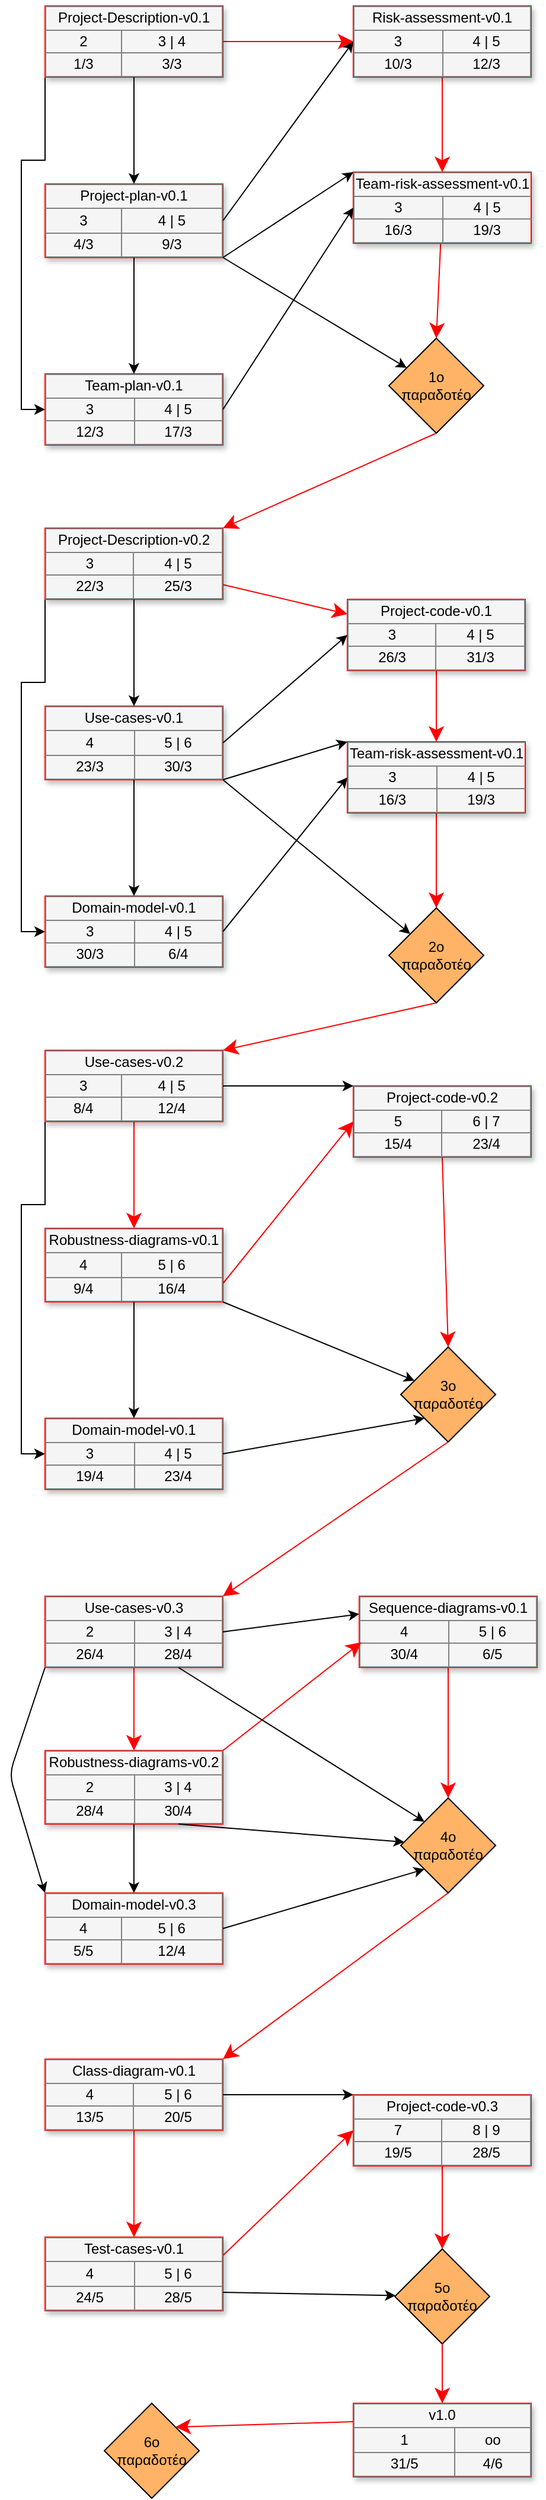 <mxfile version="14.4.9" type="device"><diagram name="Page-1" id="9c096ad6-e400-ecc8-3e38-643d2caac077"><mxGraphModel dx="737" dy="787" grid="1" gridSize="10" guides="1" tooltips="1" connect="1" arrows="1" fold="1" page="1" pageScale="1.5" pageWidth="1169" pageHeight="826" background="#ffffff" math="0" shadow="0"><root><mxCell id="0" style=";html=1;"/><mxCell id="1" style=";html=1;" parent="0"/><mxCell id="3cfceab9cabfe5b9-22" style="edgeStyle=none;curved=1;html=1;startSize=10;endArrow=classic;endFill=1;endSize=10;strokeColor=#FF0000;strokeWidth=1;fontSize=12;" parent="1" source="30e23a8a0b95c500-1" target="3cfceab9cabfe5b9-9" edge="1"><mxGeometry relative="1" as="geometry"/></mxCell><mxCell id="mbwR2tpoWyiooYCaMWvk-12" style="edgeStyle=orthogonalEdgeStyle;rounded=0;orthogonalLoop=1;jettySize=auto;html=1;exitX=0;exitY=1;exitDx=0;exitDy=0;entryX=0;entryY=0.5;entryDx=0;entryDy=0;" edge="1" parent="1" source="30e23a8a0b95c500-1" target="3cfceab9cabfe5b9-13"><mxGeometry relative="1" as="geometry"><Array as="points"><mxPoint x="300" y="290"/><mxPoint x="280" y="290"/><mxPoint x="280" y="500"/></Array></mxGeometry></mxCell><mxCell id="30e23a8a0b95c500-1" value="&lt;table border=&quot;1&quot; width=&quot;100%&quot; style=&quot;width: 100% ; height: 100% ; border-collapse: collapse&quot;&gt;&lt;tbody&gt;&lt;tr&gt;&lt;td colspan=&quot;2&quot; align=&quot;center&quot;&gt;Project-Description-v0.1&lt;/td&gt;&lt;/tr&gt;&lt;tr&gt;&lt;td align=&quot;center&quot;&gt;&lt;font style=&quot;font-size: 12px&quot;&gt;2&lt;/font&gt;&lt;/td&gt;&lt;td align=&quot;center&quot;&gt;&lt;font style=&quot;font-size: 12px&quot;&gt;3 | 4&lt;/font&gt;&lt;/td&gt;&lt;/tr&gt;&lt;tr&gt;&lt;td align=&quot;center&quot;&gt;&lt;font style=&quot;font-size: 12px&quot;&gt;1/3&lt;/font&gt;&lt;/td&gt;&lt;td align=&quot;center&quot;&gt;&lt;font style=&quot;font-size: 12px&quot;&gt;3/3&lt;/font&gt;&lt;/td&gt;&lt;/tr&gt;&lt;/tbody&gt;&lt;/table&gt;" style="text;html=1;strokeColor=#FF0000;fillColor=#f5f5f5;overflow=fill;rounded=0;shadow=1;fontSize=12;align=center;" parent="1" vertex="1"><mxGeometry x="300" y="160" width="150" height="60" as="geometry"/></mxCell><mxCell id="3cfceab9cabfe5b9-24" style="edgeStyle=none;curved=1;html=1;startSize=10;endArrow=classic;endFill=1;endSize=10;strokeColor=#FF0000;strokeWidth=1;fontSize=12;entryX=0.5;entryY=0;entryDx=0;entryDy=0;" parent="1" source="3cfceab9cabfe5b9-6" target="mbwR2tpoWyiooYCaMWvk-10" edge="1"><mxGeometry relative="1" as="geometry"><mxPoint x="620" y="430" as="targetPoint"/></mxGeometry></mxCell><mxCell id="3cfceab9cabfe5b9-6" value="&lt;table border=&quot;1&quot; width=&quot;100%&quot; style=&quot;width: 100% ; height: 100% ; border-collapse: collapse&quot;&gt;&lt;tbody&gt;&lt;tr&gt;&lt;td colspan=&quot;2&quot; align=&quot;center&quot;&gt;&lt;font style=&quot;font-size: 12px&quot;&gt;Team-risk-assessment-v0.1&lt;/font&gt;&lt;/td&gt;&lt;/tr&gt;&lt;tr&gt;&lt;td align=&quot;center&quot;&gt;3&lt;/td&gt;&lt;td align=&quot;center&quot;&gt;&lt;font style=&quot;font-size: 12px&quot;&gt;4 | 5&lt;/font&gt;&lt;/td&gt;&lt;/tr&gt;&lt;tr&gt;&lt;td align=&quot;center&quot;&gt;&lt;font style=&quot;font-size: 12px&quot;&gt;16/3&lt;/font&gt;&lt;/td&gt;&lt;td align=&quot;center&quot;&gt;&lt;font style=&quot;font-size: 12px&quot;&gt;19/3&lt;/font&gt;&lt;/td&gt;&lt;/tr&gt;&lt;/tbody&gt;&lt;/table&gt;" style="text;html=1;strokeColor=#FF0000;fillColor=#f5f5f5;overflow=fill;rounded=0;shadow=1;fontSize=12;align=center;" parent="1" vertex="1"><mxGeometry x="560" y="300" width="150" height="60" as="geometry"/></mxCell><mxCell id="3cfceab9cabfe5b9-23" style="edgeStyle=none;curved=1;html=1;startSize=10;endArrow=classic;endFill=1;endSize=10;strokeColor=#FF0000;strokeWidth=1;fontSize=12;" parent="1" source="3cfceab9cabfe5b9-9" target="3cfceab9cabfe5b9-6" edge="1"><mxGeometry relative="1" as="geometry"/></mxCell><mxCell id="3cfceab9cabfe5b9-9" value="&lt;table border=&quot;1&quot; width=&quot;100%&quot; style=&quot;width: 100% ; height: 100% ; border-collapse: collapse&quot;&gt;&lt;tbody&gt;&lt;tr&gt;&lt;td colspan=&quot;2&quot; align=&quot;center&quot;&gt;&lt;font style=&quot;font-size: 12px&quot;&gt;Risk-assessment-v0.1&lt;/font&gt;&lt;/td&gt;&lt;/tr&gt;&lt;tr&gt;&lt;td align=&quot;center&quot;&gt;3&lt;/td&gt;&lt;td align=&quot;center&quot;&gt;&lt;font style=&quot;font-size: 12px&quot;&gt;4 | 5&lt;/font&gt;&lt;/td&gt;&lt;/tr&gt;&lt;tr&gt;&lt;td align=&quot;center&quot;&gt;&lt;font style=&quot;font-size: 12px&quot;&gt;10/3&lt;/font&gt;&lt;/td&gt;&lt;td align=&quot;center&quot;&gt;&lt;font style=&quot;font-size: 12px&quot;&gt;12/3&lt;/font&gt;&lt;/td&gt;&lt;/tr&gt;&lt;/tbody&gt;&lt;/table&gt;" style="text;html=1;strokeColor=#FF0000;fillColor=#f5f5f5;overflow=fill;rounded=0;shadow=1;fontSize=12;align=center;" parent="1" vertex="1"><mxGeometry x="560" y="160" width="150" height="60" as="geometry"/></mxCell><mxCell id="3cfceab9cabfe5b9-10" value="&lt;table border=&quot;1&quot; width=&quot;100%&quot; style=&quot;width: 100% ; height: 100% ; border-collapse: collapse&quot;&gt;&lt;tbody&gt;&lt;tr&gt;&lt;td colspan=&quot;2&quot; align=&quot;center&quot;&gt;&lt;font style=&quot;font-size: 12px&quot;&gt;Project-plan-v0.1&lt;/font&gt;&lt;/td&gt;&lt;/tr&gt;&lt;tr&gt;&lt;td align=&quot;center&quot;&gt;3&lt;/td&gt;&lt;td align=&quot;center&quot;&gt;&lt;font style=&quot;font-size: 12px&quot;&gt;4 | 5&lt;/font&gt;&lt;/td&gt;&lt;/tr&gt;&lt;tr&gt;&lt;td align=&quot;center&quot;&gt;&lt;font style=&quot;font-size: 12px&quot;&gt;4/3&lt;/font&gt;&lt;/td&gt;&lt;td align=&quot;center&quot;&gt;&lt;font style=&quot;font-size: 12px&quot;&gt;9/3&lt;/font&gt;&lt;/td&gt;&lt;/tr&gt;&lt;/tbody&gt;&lt;/table&gt;" style="text;html=1;strokeColor=#FF0000;fillColor=#f5f5f5;overflow=fill;rounded=0;shadow=1;fontSize=12;align=center;" parent="1" vertex="1"><mxGeometry x="300" y="310" width="150" height="62" as="geometry"/></mxCell><mxCell id="3cfceab9cabfe5b9-13" value="&lt;table border=&quot;1&quot; width=&quot;100%&quot; style=&quot;width: 100% ; height: 100% ; border-collapse: collapse&quot;&gt;&lt;tbody&gt;&lt;tr&gt;&lt;td colspan=&quot;2&quot; align=&quot;center&quot;&gt;&lt;font style=&quot;font-size: 12px&quot;&gt;Team-plan-v0.1&lt;/font&gt;&lt;/td&gt;&lt;/tr&gt;&lt;tr&gt;&lt;td align=&quot;center&quot;&gt;3&lt;/td&gt;&lt;td align=&quot;center&quot;&gt;&lt;font style=&quot;font-size: 12px&quot;&gt;4 | 5&lt;/font&gt;&lt;/td&gt;&lt;/tr&gt;&lt;tr&gt;&lt;td align=&quot;center&quot;&gt;&lt;font style=&quot;font-size: 12px&quot;&gt;12/3&lt;/font&gt;&lt;/td&gt;&lt;td align=&quot;center&quot;&gt;&lt;font style=&quot;font-size: 12px&quot;&gt;17/3&lt;/font&gt;&lt;/td&gt;&lt;/tr&gt;&lt;/tbody&gt;&lt;/table&gt;" style="text;html=1;strokeColor=#FF0000;fillColor=#f5f5f5;overflow=fill;rounded=0;shadow=1;fontSize=12;align=center;" parent="1" vertex="1"><mxGeometry x="300" y="470" width="150" height="60" as="geometry"/></mxCell><mxCell id="Cclkidcir5z5d90gfNUf-2" value="" style="endArrow=classic;html=1;exitX=0.5;exitY=1;exitDx=0;exitDy=0;entryX=0.5;entryY=0;entryDx=0;entryDy=0;" parent="1" source="30e23a8a0b95c500-1" target="3cfceab9cabfe5b9-10" edge="1"><mxGeometry width="50" height="50" relative="1" as="geometry"><mxPoint x="180" y="280" as="sourcePoint"/><mxPoint x="230" y="230" as="targetPoint"/></mxGeometry></mxCell><mxCell id="Cclkidcir5z5d90gfNUf-3" value="" style="endArrow=classic;html=1;exitX=1;exitY=0.5;exitDx=0;exitDy=0;entryX=0;entryY=0.5;entryDx=0;entryDy=0;" parent="1" source="3cfceab9cabfe5b9-10" target="3cfceab9cabfe5b9-9" edge="1"><mxGeometry width="50" height="50" relative="1" as="geometry"><mxPoint x="490" y="360" as="sourcePoint"/><mxPoint x="490" y="460.0" as="targetPoint"/></mxGeometry></mxCell><mxCell id="Cclkidcir5z5d90gfNUf-4" value="" style="endArrow=classic;html=1;exitX=1;exitY=1;exitDx=0;exitDy=0;entryX=0;entryY=0;entryDx=0;entryDy=0;" parent="1" source="3cfceab9cabfe5b9-10" target="3cfceab9cabfe5b9-6" edge="1"><mxGeometry width="50" height="50" relative="1" as="geometry"><mxPoint x="440" y="420.0" as="sourcePoint"/><mxPoint x="500" y="421" as="targetPoint"/></mxGeometry></mxCell><mxCell id="Cclkidcir5z5d90gfNUf-5" value="" style="endArrow=classic;html=1;exitX=0.5;exitY=1;exitDx=0;exitDy=0;" parent="1" source="3cfceab9cabfe5b9-10" target="3cfceab9cabfe5b9-13" edge="1"><mxGeometry width="50" height="50" relative="1" as="geometry"><mxPoint x="380.0" y="392.0" as="sourcePoint"/><mxPoint x="440" y="480" as="targetPoint"/></mxGeometry></mxCell><mxCell id="Cclkidcir5z5d90gfNUf-6" value="" style="endArrow=classic;html=1;exitX=1;exitY=0.5;exitDx=0;exitDy=0;entryX=0;entryY=0.5;entryDx=0;entryDy=0;" parent="1" source="3cfceab9cabfe5b9-13" target="3cfceab9cabfe5b9-6" edge="1"><mxGeometry width="50" height="50" relative="1" as="geometry"><mxPoint x="480" y="550.0" as="sourcePoint"/><mxPoint x="480" y="638" as="targetPoint"/></mxGeometry></mxCell><mxCell id="mbwR2tpoWyiooYCaMWvk-10" value="1ο &lt;br&gt;παραδοτέο" style="rhombus;whiteSpace=wrap;html=1;fillColor=#FFB366;" vertex="1" parent="1"><mxGeometry x="590" y="440" width="80" height="80" as="geometry"/></mxCell><mxCell id="mbwR2tpoWyiooYCaMWvk-14" value="" style="endArrow=classic;html=1;exitX=1;exitY=1;exitDx=0;exitDy=0;" edge="1" parent="1" source="3cfceab9cabfe5b9-10" target="mbwR2tpoWyiooYCaMWvk-10"><mxGeometry width="50" height="50" relative="1" as="geometry"><mxPoint x="530" y="500" as="sourcePoint"/><mxPoint x="580" y="450" as="targetPoint"/></mxGeometry></mxCell><mxCell id="mbwR2tpoWyiooYCaMWvk-15" style="edgeStyle=none;curved=1;html=1;startSize=10;endArrow=classic;endFill=1;endSize=10;strokeColor=#FF0000;strokeWidth=1;fontSize=12;" edge="1" parent="1" source="mbwR2tpoWyiooYCaMWvk-17" target="mbwR2tpoWyiooYCaMWvk-21"><mxGeometry relative="1" as="geometry"/></mxCell><mxCell id="mbwR2tpoWyiooYCaMWvk-16" style="edgeStyle=orthogonalEdgeStyle;rounded=0;orthogonalLoop=1;jettySize=auto;html=1;exitX=0;exitY=1;exitDx=0;exitDy=0;entryX=0;entryY=0.5;entryDx=0;entryDy=0;" edge="1" parent="1" source="mbwR2tpoWyiooYCaMWvk-17" target="mbwR2tpoWyiooYCaMWvk-23"><mxGeometry relative="1" as="geometry"><Array as="points"><mxPoint x="300" y="730"/><mxPoint x="280" y="730"/><mxPoint x="280" y="940"/></Array></mxGeometry></mxCell><mxCell id="mbwR2tpoWyiooYCaMWvk-17" value="&lt;table border=&quot;1&quot; width=&quot;100%&quot; style=&quot;width: 100% ; height: 100% ; border-collapse: collapse&quot;&gt;&lt;tbody&gt;&lt;tr&gt;&lt;td colspan=&quot;2&quot; align=&quot;center&quot;&gt;Project-Description-v0.2&lt;/td&gt;&lt;/tr&gt;&lt;tr&gt;&lt;td align=&quot;center&quot;&gt;&lt;font style=&quot;font-size: 12px&quot;&gt;3&lt;/font&gt;&lt;/td&gt;&lt;td align=&quot;center&quot;&gt;&lt;font style=&quot;font-size: 12px&quot;&gt;4 | 5&lt;/font&gt;&lt;/td&gt;&lt;/tr&gt;&lt;tr&gt;&lt;td align=&quot;center&quot;&gt;&lt;font style=&quot;font-size: 12px&quot;&gt;22/3&lt;/font&gt;&lt;/td&gt;&lt;td align=&quot;center&quot;&gt;&lt;font style=&quot;font-size: 12px&quot;&gt;25/3&lt;/font&gt;&lt;/td&gt;&lt;/tr&gt;&lt;/tbody&gt;&lt;/table&gt;" style="text;html=1;strokeColor=#FF0000;fillColor=#f5f5f5;overflow=fill;rounded=0;shadow=1;fontSize=12;align=center;" vertex="1" parent="1"><mxGeometry x="300" y="600" width="150" height="60" as="geometry"/></mxCell><mxCell id="mbwR2tpoWyiooYCaMWvk-18" style="edgeStyle=none;curved=1;html=1;startSize=10;endArrow=classic;endFill=1;endSize=10;strokeColor=#FF0000;strokeWidth=1;fontSize=12;entryX=0.5;entryY=0;entryDx=0;entryDy=0;" edge="1" parent="1" source="mbwR2tpoWyiooYCaMWvk-19" target="mbwR2tpoWyiooYCaMWvk-29"><mxGeometry relative="1" as="geometry"><mxPoint x="620" y="870" as="targetPoint"/></mxGeometry></mxCell><mxCell id="mbwR2tpoWyiooYCaMWvk-19" value="&lt;table border=&quot;1&quot; width=&quot;100%&quot; style=&quot;width: 100% ; height: 100% ; border-collapse: collapse&quot;&gt;&lt;tbody&gt;&lt;tr&gt;&lt;td colspan=&quot;2&quot; align=&quot;center&quot;&gt;&lt;font style=&quot;font-size: 12px&quot;&gt;Team-risk-assessment-v0.1&lt;/font&gt;&lt;/td&gt;&lt;/tr&gt;&lt;tr&gt;&lt;td align=&quot;center&quot;&gt;3&lt;/td&gt;&lt;td align=&quot;center&quot;&gt;&lt;font style=&quot;font-size: 12px&quot;&gt;4 | 5&lt;/font&gt;&lt;/td&gt;&lt;/tr&gt;&lt;tr&gt;&lt;td align=&quot;center&quot;&gt;&lt;font style=&quot;font-size: 12px&quot;&gt;16/3&lt;/font&gt;&lt;/td&gt;&lt;td align=&quot;center&quot;&gt;&lt;font style=&quot;font-size: 12px&quot;&gt;19/3&lt;/font&gt;&lt;/td&gt;&lt;/tr&gt;&lt;/tbody&gt;&lt;/table&gt;" style="text;html=1;strokeColor=#FF0000;fillColor=#f5f5f5;overflow=fill;rounded=0;shadow=1;fontSize=12;align=center;" vertex="1" parent="1"><mxGeometry x="555" y="780" width="150" height="60" as="geometry"/></mxCell><mxCell id="mbwR2tpoWyiooYCaMWvk-20" style="edgeStyle=none;curved=1;html=1;startSize=10;endArrow=classic;endFill=1;endSize=10;strokeColor=#FF0000;strokeWidth=1;fontSize=12;" edge="1" parent="1" source="mbwR2tpoWyiooYCaMWvk-21" target="mbwR2tpoWyiooYCaMWvk-19"><mxGeometry relative="1" as="geometry"/></mxCell><mxCell id="mbwR2tpoWyiooYCaMWvk-21" value="&lt;table border=&quot;1&quot; width=&quot;100%&quot; style=&quot;width: 100% ; height: 100% ; border-collapse: collapse&quot;&gt;&lt;tbody&gt;&lt;tr&gt;&lt;td colspan=&quot;2&quot; align=&quot;center&quot;&gt;&lt;font style=&quot;font-size: 12px&quot;&gt;Project-code-v0.1&lt;/font&gt;&lt;/td&gt;&lt;/tr&gt;&lt;tr&gt;&lt;td align=&quot;center&quot;&gt;3&lt;/td&gt;&lt;td align=&quot;center&quot;&gt;&lt;font style=&quot;font-size: 12px&quot;&gt;4 | 5&lt;/font&gt;&lt;/td&gt;&lt;/tr&gt;&lt;tr&gt;&lt;td align=&quot;center&quot;&gt;&lt;font style=&quot;font-size: 12px&quot;&gt;26/3&lt;/font&gt;&lt;/td&gt;&lt;td align=&quot;center&quot;&gt;&lt;font style=&quot;font-size: 12px&quot;&gt;31/3&lt;/font&gt;&lt;/td&gt;&lt;/tr&gt;&lt;/tbody&gt;&lt;/table&gt;" style="text;html=1;strokeColor=#FF0000;fillColor=#f5f5f5;overflow=fill;rounded=0;shadow=1;fontSize=12;align=center;" vertex="1" parent="1"><mxGeometry x="555" y="660" width="150" height="60" as="geometry"/></mxCell><mxCell id="mbwR2tpoWyiooYCaMWvk-22" value="&lt;table border=&quot;1&quot; width=&quot;100%&quot; style=&quot;width: 100% ; height: 100% ; border-collapse: collapse&quot;&gt;&lt;tbody&gt;&lt;tr&gt;&lt;td colspan=&quot;2&quot; align=&quot;center&quot;&gt;&lt;font style=&quot;font-size: 12px&quot;&gt;Use-cases-v0.1&lt;/font&gt;&lt;/td&gt;&lt;/tr&gt;&lt;tr&gt;&lt;td align=&quot;center&quot;&gt;4&lt;/td&gt;&lt;td align=&quot;center&quot;&gt;&lt;font style=&quot;font-size: 12px&quot;&gt;5 | 6&lt;/font&gt;&lt;/td&gt;&lt;/tr&gt;&lt;tr&gt;&lt;td align=&quot;center&quot;&gt;&lt;font style=&quot;font-size: 12px&quot;&gt;23/3&lt;/font&gt;&lt;/td&gt;&lt;td align=&quot;center&quot;&gt;&lt;font style=&quot;font-size: 12px&quot;&gt;30/3&lt;/font&gt;&lt;/td&gt;&lt;/tr&gt;&lt;/tbody&gt;&lt;/table&gt;" style="text;html=1;strokeColor=#FF0000;fillColor=#f5f5f5;overflow=fill;rounded=0;shadow=1;fontSize=12;align=center;" vertex="1" parent="1"><mxGeometry x="300" y="750" width="150" height="62" as="geometry"/></mxCell><mxCell id="mbwR2tpoWyiooYCaMWvk-23" value="&lt;table border=&quot;1&quot; width=&quot;100%&quot; style=&quot;width: 100% ; height: 100% ; border-collapse: collapse&quot;&gt;&lt;tbody&gt;&lt;tr&gt;&lt;td colspan=&quot;2&quot; align=&quot;center&quot;&gt;Domain-model-v0.1&lt;/td&gt;&lt;/tr&gt;&lt;tr&gt;&lt;td align=&quot;center&quot;&gt;3&lt;/td&gt;&lt;td align=&quot;center&quot;&gt;&lt;font style=&quot;font-size: 12px&quot;&gt;4 | 5&lt;/font&gt;&lt;/td&gt;&lt;/tr&gt;&lt;tr&gt;&lt;td align=&quot;center&quot;&gt;&lt;font style=&quot;font-size: 12px&quot;&gt;30/3&lt;/font&gt;&lt;/td&gt;&lt;td align=&quot;center&quot;&gt;&lt;font style=&quot;font-size: 12px&quot;&gt;6/4&lt;/font&gt;&lt;/td&gt;&lt;/tr&gt;&lt;/tbody&gt;&lt;/table&gt;" style="text;html=1;strokeColor=#FF0000;fillColor=#f5f5f5;overflow=fill;rounded=0;shadow=1;fontSize=12;align=center;" vertex="1" parent="1"><mxGeometry x="300" y="910" width="150" height="60" as="geometry"/></mxCell><mxCell id="mbwR2tpoWyiooYCaMWvk-24" value="" style="endArrow=classic;html=1;exitX=0.5;exitY=1;exitDx=0;exitDy=0;entryX=0.5;entryY=0;entryDx=0;entryDy=0;" edge="1" parent="1" source="mbwR2tpoWyiooYCaMWvk-17" target="mbwR2tpoWyiooYCaMWvk-22"><mxGeometry width="50" height="50" relative="1" as="geometry"><mxPoint x="180" y="720" as="sourcePoint"/><mxPoint x="230" y="670" as="targetPoint"/></mxGeometry></mxCell><mxCell id="mbwR2tpoWyiooYCaMWvk-25" value="" style="endArrow=classic;html=1;exitX=1;exitY=0.5;exitDx=0;exitDy=0;entryX=0;entryY=0.5;entryDx=0;entryDy=0;" edge="1" parent="1" source="mbwR2tpoWyiooYCaMWvk-22" target="mbwR2tpoWyiooYCaMWvk-21"><mxGeometry width="50" height="50" relative="1" as="geometry"><mxPoint x="490" y="800" as="sourcePoint"/><mxPoint x="490" y="900.0" as="targetPoint"/></mxGeometry></mxCell><mxCell id="mbwR2tpoWyiooYCaMWvk-26" value="" style="endArrow=classic;html=1;exitX=1;exitY=1;exitDx=0;exitDy=0;entryX=0;entryY=0;entryDx=0;entryDy=0;" edge="1" parent="1" source="mbwR2tpoWyiooYCaMWvk-22" target="mbwR2tpoWyiooYCaMWvk-19"><mxGeometry width="50" height="50" relative="1" as="geometry"><mxPoint x="440" y="860.0" as="sourcePoint"/><mxPoint x="500" y="861" as="targetPoint"/></mxGeometry></mxCell><mxCell id="mbwR2tpoWyiooYCaMWvk-27" value="" style="endArrow=classic;html=1;exitX=0.5;exitY=1;exitDx=0;exitDy=0;" edge="1" parent="1" source="mbwR2tpoWyiooYCaMWvk-22" target="mbwR2tpoWyiooYCaMWvk-23"><mxGeometry width="50" height="50" relative="1" as="geometry"><mxPoint x="380.0" y="832.0" as="sourcePoint"/><mxPoint x="440" y="920" as="targetPoint"/></mxGeometry></mxCell><mxCell id="mbwR2tpoWyiooYCaMWvk-28" value="" style="endArrow=classic;html=1;exitX=1;exitY=0.5;exitDx=0;exitDy=0;entryX=0;entryY=0.5;entryDx=0;entryDy=0;" edge="1" parent="1" source="mbwR2tpoWyiooYCaMWvk-23" target="mbwR2tpoWyiooYCaMWvk-19"><mxGeometry width="50" height="50" relative="1" as="geometry"><mxPoint x="480" y="990.0" as="sourcePoint"/><mxPoint x="480" y="1078" as="targetPoint"/></mxGeometry></mxCell><mxCell id="mbwR2tpoWyiooYCaMWvk-29" value="2ο &lt;br&gt;παραδοτέο" style="rhombus;whiteSpace=wrap;html=1;fillColor=#FFB366;" vertex="1" parent="1"><mxGeometry x="590" y="920" width="80" height="80" as="geometry"/></mxCell><mxCell id="mbwR2tpoWyiooYCaMWvk-30" value="" style="endArrow=classic;html=1;exitX=1;exitY=1;exitDx=0;exitDy=0;" edge="1" parent="1" source="mbwR2tpoWyiooYCaMWvk-22" target="mbwR2tpoWyiooYCaMWvk-29"><mxGeometry width="50" height="50" relative="1" as="geometry"><mxPoint x="530" y="940" as="sourcePoint"/><mxPoint x="580" y="890" as="targetPoint"/></mxGeometry></mxCell><mxCell id="mbwR2tpoWyiooYCaMWvk-31" style="edgeStyle=none;curved=1;html=1;startSize=10;endArrow=classic;endFill=1;endSize=10;strokeColor=#FF0000;strokeWidth=1;fontSize=12;exitX=0.5;exitY=1;exitDx=0;exitDy=0;entryX=1;entryY=0;entryDx=0;entryDy=0;" edge="1" parent="1" source="mbwR2tpoWyiooYCaMWvk-10" target="mbwR2tpoWyiooYCaMWvk-17"><mxGeometry relative="1" as="geometry"><mxPoint x="640" y="550" as="sourcePoint"/><mxPoint x="750" y="550" as="targetPoint"/></mxGeometry></mxCell><mxCell id="mbwR2tpoWyiooYCaMWvk-33" style="edgeStyle=none;curved=1;html=1;startSize=10;endArrow=classic;endFill=1;endSize=10;strokeColor=#FF0000;strokeWidth=1;fontSize=12;exitX=0.5;exitY=1;exitDx=0;exitDy=0;" edge="1" parent="1" source="mbwR2tpoWyiooYCaMWvk-35" target="mbwR2tpoWyiooYCaMWvk-40"><mxGeometry relative="1" as="geometry"><mxPoint x="400" y="1150" as="sourcePoint"/><mxPoint x="460" y="1150" as="targetPoint"/></mxGeometry></mxCell><mxCell id="mbwR2tpoWyiooYCaMWvk-34" style="edgeStyle=orthogonalEdgeStyle;rounded=0;orthogonalLoop=1;jettySize=auto;html=1;exitX=0;exitY=1;exitDx=0;exitDy=0;entryX=0;entryY=0.5;entryDx=0;entryDy=0;" edge="1" parent="1" source="mbwR2tpoWyiooYCaMWvk-35" target="mbwR2tpoWyiooYCaMWvk-41"><mxGeometry relative="1" as="geometry"><Array as="points"><mxPoint x="300" y="1170"/><mxPoint x="280" y="1170"/><mxPoint x="280" y="1380"/></Array></mxGeometry></mxCell><mxCell id="mbwR2tpoWyiooYCaMWvk-35" value="&lt;table border=&quot;1&quot; width=&quot;100%&quot; style=&quot;width: 100% ; height: 100% ; border-collapse: collapse&quot;&gt;&lt;tbody&gt;&lt;tr&gt;&lt;td colspan=&quot;2&quot; align=&quot;center&quot;&gt;Use-cases-v0.2&lt;br&gt;&lt;/td&gt;&lt;/tr&gt;&lt;tr&gt;&lt;td align=&quot;center&quot;&gt;&lt;font style=&quot;font-size: 12px&quot;&gt;3&lt;/font&gt;&lt;/td&gt;&lt;td align=&quot;center&quot;&gt;&lt;font style=&quot;font-size: 12px&quot;&gt;4 | 5&lt;/font&gt;&lt;/td&gt;&lt;/tr&gt;&lt;tr&gt;&lt;td align=&quot;center&quot;&gt;&lt;font style=&quot;font-size: 12px&quot;&gt;8/4&lt;/font&gt;&lt;/td&gt;&lt;td align=&quot;center&quot;&gt;&lt;font style=&quot;font-size: 12px&quot;&gt;12/4&lt;/font&gt;&lt;/td&gt;&lt;/tr&gt;&lt;/tbody&gt;&lt;/table&gt;" style="text;html=1;strokeColor=#FF0000;fillColor=#f5f5f5;overflow=fill;rounded=0;shadow=1;fontSize=12;align=center;" vertex="1" parent="1"><mxGeometry x="300" y="1040" width="150" height="60" as="geometry"/></mxCell><mxCell id="mbwR2tpoWyiooYCaMWvk-36" style="edgeStyle=none;curved=1;html=1;startSize=10;endArrow=classic;endFill=1;endSize=10;strokeColor=#FF0000;strokeWidth=1;fontSize=12;entryX=0.5;entryY=0;entryDx=0;entryDy=0;exitX=0.5;exitY=1;exitDx=0;exitDy=0;" edge="1" parent="1" source="mbwR2tpoWyiooYCaMWvk-39" target="mbwR2tpoWyiooYCaMWvk-47"><mxGeometry relative="1" as="geometry"><mxPoint x="620" y="1250" as="targetPoint"/></mxGeometry></mxCell><mxCell id="mbwR2tpoWyiooYCaMWvk-38" style="edgeStyle=none;curved=1;html=1;startSize=10;endArrow=classic;endFill=1;endSize=10;strokeColor=#FF0000;strokeWidth=1;fontSize=12;exitX=1;exitY=0.75;exitDx=0;exitDy=0;entryX=0;entryY=0.5;entryDx=0;entryDy=0;" edge="1" parent="1" source="mbwR2tpoWyiooYCaMWvk-40" target="mbwR2tpoWyiooYCaMWvk-39"><mxGeometry relative="1" as="geometry"/></mxCell><mxCell id="mbwR2tpoWyiooYCaMWvk-39" value="&lt;table border=&quot;1&quot; width=&quot;100%&quot; style=&quot;width: 100% ; height: 100% ; border-collapse: collapse&quot;&gt;&lt;tbody&gt;&lt;tr&gt;&lt;td colspan=&quot;2&quot; align=&quot;center&quot;&gt;&lt;font style=&quot;font-size: 12px&quot;&gt;Project-code-v0.2&lt;/font&gt;&lt;/td&gt;&lt;/tr&gt;&lt;tr&gt;&lt;td align=&quot;center&quot;&gt;5&lt;/td&gt;&lt;td align=&quot;center&quot;&gt;&lt;font style=&quot;font-size: 12px&quot;&gt;6 | 7&lt;/font&gt;&lt;/td&gt;&lt;/tr&gt;&lt;tr&gt;&lt;td align=&quot;center&quot;&gt;&lt;font style=&quot;font-size: 12px&quot;&gt;15/4&lt;/font&gt;&lt;/td&gt;&lt;td align=&quot;center&quot;&gt;&lt;font style=&quot;font-size: 12px&quot;&gt;23/4&lt;/font&gt;&lt;/td&gt;&lt;/tr&gt;&lt;/tbody&gt;&lt;/table&gt;" style="text;html=1;strokeColor=#FF0000;fillColor=#f5f5f5;overflow=fill;rounded=0;shadow=1;fontSize=12;align=center;" vertex="1" parent="1"><mxGeometry x="560" y="1070" width="150" height="60" as="geometry"/></mxCell><mxCell id="mbwR2tpoWyiooYCaMWvk-40" value="&lt;table border=&quot;1&quot; width=&quot;100%&quot; style=&quot;width: 100% ; height: 100% ; border-collapse: collapse&quot;&gt;&lt;tbody&gt;&lt;tr&gt;&lt;td colspan=&quot;2&quot; align=&quot;center&quot;&gt;&lt;font style=&quot;font-size: 12px&quot;&gt;Robustness-diagrams-v0.1&lt;/font&gt;&lt;/td&gt;&lt;/tr&gt;&lt;tr&gt;&lt;td align=&quot;center&quot;&gt;4&lt;/td&gt;&lt;td align=&quot;center&quot;&gt;&lt;font style=&quot;font-size: 12px&quot;&gt;5 | 6&lt;/font&gt;&lt;/td&gt;&lt;/tr&gt;&lt;tr&gt;&lt;td align=&quot;center&quot;&gt;&lt;font style=&quot;font-size: 12px&quot;&gt;9/4&lt;/font&gt;&lt;/td&gt;&lt;td align=&quot;center&quot;&gt;&lt;font style=&quot;font-size: 12px&quot;&gt;16/4&lt;/font&gt;&lt;/td&gt;&lt;/tr&gt;&lt;/tbody&gt;&lt;/table&gt;" style="text;html=1;strokeColor=#FF0000;fillColor=#f5f5f5;overflow=fill;rounded=0;shadow=1;fontSize=12;align=center;" vertex="1" parent="1"><mxGeometry x="300" y="1190" width="150" height="62" as="geometry"/></mxCell><mxCell id="mbwR2tpoWyiooYCaMWvk-41" value="&lt;table border=&quot;1&quot; width=&quot;100%&quot; style=&quot;width: 100% ; height: 100% ; border-collapse: collapse&quot;&gt;&lt;tbody&gt;&lt;tr&gt;&lt;td colspan=&quot;2&quot; align=&quot;center&quot;&gt;Domain-model-v0.1&lt;/td&gt;&lt;/tr&gt;&lt;tr&gt;&lt;td align=&quot;center&quot;&gt;3&lt;/td&gt;&lt;td align=&quot;center&quot;&gt;&lt;font style=&quot;font-size: 12px&quot;&gt;4 | 5&lt;/font&gt;&lt;/td&gt;&lt;/tr&gt;&lt;tr&gt;&lt;td align=&quot;center&quot;&gt;&lt;font style=&quot;font-size: 12px&quot;&gt;19/4&lt;/font&gt;&lt;/td&gt;&lt;td align=&quot;center&quot;&gt;&lt;font style=&quot;font-size: 12px&quot;&gt;23/4&lt;/font&gt;&lt;/td&gt;&lt;/tr&gt;&lt;/tbody&gt;&lt;/table&gt;" style="text;html=1;strokeColor=#FF0000;fillColor=#f5f5f5;overflow=fill;rounded=0;shadow=1;fontSize=12;align=center;" vertex="1" parent="1"><mxGeometry x="299.96" y="1350" width="150" height="60" as="geometry"/></mxCell><mxCell id="mbwR2tpoWyiooYCaMWvk-44" value="" style="endArrow=classic;html=1;exitX=0.5;exitY=1;exitDx=0;exitDy=0;entryX=0.5;entryY=0;entryDx=0;entryDy=0;" edge="1" parent="1" source="mbwR2tpoWyiooYCaMWvk-40" target="mbwR2tpoWyiooYCaMWvk-41"><mxGeometry width="50" height="50" relative="1" as="geometry"><mxPoint x="440" y="1300" as="sourcePoint"/><mxPoint x="500" y="1301" as="targetPoint"/></mxGeometry></mxCell><mxCell id="mbwR2tpoWyiooYCaMWvk-47" value="3ο &lt;br&gt;παραδοτέο" style="rhombus;whiteSpace=wrap;html=1;fillColor=#FFB366;" vertex="1" parent="1"><mxGeometry x="600" y="1290" width="80" height="80" as="geometry"/></mxCell><mxCell id="mbwR2tpoWyiooYCaMWvk-48" value="" style="endArrow=classic;html=1;exitX=1;exitY=1;exitDx=0;exitDy=0;" edge="1" parent="1" source="mbwR2tpoWyiooYCaMWvk-40" target="mbwR2tpoWyiooYCaMWvk-47"><mxGeometry width="50" height="50" relative="1" as="geometry"><mxPoint x="530" y="1380" as="sourcePoint"/><mxPoint x="580" y="1330" as="targetPoint"/></mxGeometry></mxCell><mxCell id="mbwR2tpoWyiooYCaMWvk-49" style="edgeStyle=none;curved=1;html=1;startSize=10;endArrow=classic;endFill=1;endSize=10;strokeColor=#FF0000;strokeWidth=1;fontSize=12;exitX=0.5;exitY=1;exitDx=0;exitDy=0;entryX=1;entryY=0;entryDx=0;entryDy=0;" edge="1" parent="1" source="mbwR2tpoWyiooYCaMWvk-29" target="mbwR2tpoWyiooYCaMWvk-35"><mxGeometry relative="1" as="geometry"><mxPoint x="510" y="1015.297" as="sourcePoint"/><mxPoint x="615" y="1040.003" as="targetPoint"/></mxGeometry></mxCell><mxCell id="mbwR2tpoWyiooYCaMWvk-52" style="edgeStyle=none;curved=1;html=1;startSize=10;endArrow=classic;endFill=1;endSize=10;strokeColor=#FF0000;strokeWidth=1;fontSize=12;exitX=0.5;exitY=1;exitDx=0;exitDy=0;" edge="1" parent="1" source="mbwR2tpoWyiooYCaMWvk-54" target="mbwR2tpoWyiooYCaMWvk-59"><mxGeometry relative="1" as="geometry"><mxPoint x="399.96" y="1610" as="sourcePoint"/><mxPoint x="459.96" y="1610" as="targetPoint"/></mxGeometry></mxCell><mxCell id="mbwR2tpoWyiooYCaMWvk-54" value="&lt;table border=&quot;1&quot; width=&quot;100%&quot; style=&quot;width: 100% ; height: 100% ; border-collapse: collapse&quot;&gt;&lt;tbody&gt;&lt;tr&gt;&lt;td colspan=&quot;2&quot; align=&quot;center&quot;&gt;Use-cases-v0.3&lt;br&gt;&lt;/td&gt;&lt;/tr&gt;&lt;tr&gt;&lt;td align=&quot;center&quot;&gt;&lt;font style=&quot;font-size: 12px&quot;&gt;2&lt;/font&gt;&lt;/td&gt;&lt;td align=&quot;center&quot;&gt;&lt;font style=&quot;font-size: 12px&quot;&gt;3 | 4&lt;/font&gt;&lt;/td&gt;&lt;/tr&gt;&lt;tr&gt;&lt;td align=&quot;center&quot;&gt;&lt;font style=&quot;font-size: 12px&quot;&gt;26/4&lt;/font&gt;&lt;/td&gt;&lt;td align=&quot;center&quot;&gt;&lt;font style=&quot;font-size: 12px&quot;&gt;28/4&lt;/font&gt;&lt;/td&gt;&lt;/tr&gt;&lt;/tbody&gt;&lt;/table&gt;" style="text;html=1;strokeColor=#FF0000;fillColor=#f5f5f5;overflow=fill;rounded=0;shadow=1;fontSize=12;align=center;" vertex="1" parent="1"><mxGeometry x="299.96" y="1500" width="150" height="60" as="geometry"/></mxCell><mxCell id="mbwR2tpoWyiooYCaMWvk-55" style="edgeStyle=none;curved=1;html=1;startSize=10;endArrow=classic;endFill=1;endSize=10;strokeColor=#FF0000;strokeWidth=1;fontSize=12;entryX=0.5;entryY=0;entryDx=0;entryDy=0;exitX=0.5;exitY=1;exitDx=0;exitDy=0;" edge="1" parent="1" source="mbwR2tpoWyiooYCaMWvk-58" target="mbwR2tpoWyiooYCaMWvk-65"><mxGeometry relative="1" as="geometry"><mxPoint x="619.96" y="1710" as="targetPoint"/></mxGeometry></mxCell><mxCell id="mbwR2tpoWyiooYCaMWvk-58" value="&lt;table border=&quot;1&quot; width=&quot;100%&quot; style=&quot;width: 100% ; height: 100% ; border-collapse: collapse&quot;&gt;&lt;tbody&gt;&lt;tr&gt;&lt;td colspan=&quot;2&quot; align=&quot;center&quot;&gt;Sequence-diagrams-v0.1&lt;/td&gt;&lt;/tr&gt;&lt;tr&gt;&lt;td align=&quot;center&quot;&gt;4&lt;/td&gt;&lt;td align=&quot;center&quot;&gt;&lt;font style=&quot;font-size: 12px&quot;&gt;5 | 6&lt;/font&gt;&lt;/td&gt;&lt;/tr&gt;&lt;tr&gt;&lt;td align=&quot;center&quot;&gt;&lt;font style=&quot;font-size: 12px&quot;&gt;30/4&lt;/font&gt;&lt;/td&gt;&lt;td align=&quot;center&quot;&gt;&lt;font style=&quot;font-size: 12px&quot;&gt;6/5&lt;/font&gt;&lt;/td&gt;&lt;/tr&gt;&lt;/tbody&gt;&lt;/table&gt;" style="text;html=1;strokeColor=#FF0000;fillColor=#f5f5f5;overflow=fill;rounded=0;shadow=1;fontSize=12;align=center;" vertex="1" parent="1"><mxGeometry x="565" y="1500" width="150" height="60" as="geometry"/></mxCell><mxCell id="mbwR2tpoWyiooYCaMWvk-59" value="&lt;table border=&quot;1&quot; width=&quot;100%&quot; style=&quot;width: 100% ; height: 100% ; border-collapse: collapse&quot;&gt;&lt;tbody&gt;&lt;tr&gt;&lt;td colspan=&quot;2&quot; align=&quot;center&quot;&gt;&lt;font style=&quot;font-size: 12px&quot;&gt;Robustness-diagrams-v0.2&lt;/font&gt;&lt;/td&gt;&lt;/tr&gt;&lt;tr&gt;&lt;td align=&quot;center&quot;&gt;2&lt;/td&gt;&lt;td align=&quot;center&quot;&gt;&lt;font style=&quot;font-size: 12px&quot;&gt;3 | 4&lt;/font&gt;&lt;/td&gt;&lt;/tr&gt;&lt;tr&gt;&lt;td align=&quot;center&quot;&gt;&lt;font style=&quot;font-size: 12px&quot;&gt;28/4&lt;/font&gt;&lt;/td&gt;&lt;td align=&quot;center&quot;&gt;&lt;font style=&quot;font-size: 12px&quot;&gt;30/4&lt;/font&gt;&lt;/td&gt;&lt;/tr&gt;&lt;/tbody&gt;&lt;/table&gt;" style="text;html=1;strokeColor=#FF0000;fillColor=#f5f5f5;overflow=fill;rounded=0;shadow=1;fontSize=12;align=center;" vertex="1" parent="1"><mxGeometry x="299.96" y="1630" width="150" height="62" as="geometry"/></mxCell><mxCell id="mbwR2tpoWyiooYCaMWvk-60" value="&lt;table border=&quot;1&quot; width=&quot;100%&quot; style=&quot;width: 100% ; height: 100% ; border-collapse: collapse&quot;&gt;&lt;tbody&gt;&lt;tr&gt;&lt;td colspan=&quot;2&quot; align=&quot;center&quot;&gt;Domain-model-v0.3&lt;/td&gt;&lt;/tr&gt;&lt;tr&gt;&lt;td align=&quot;center&quot;&gt;4&lt;/td&gt;&lt;td align=&quot;center&quot;&gt;&lt;font style=&quot;font-size: 12px&quot;&gt;5 | 6&lt;/font&gt;&lt;/td&gt;&lt;/tr&gt;&lt;tr&gt;&lt;td align=&quot;center&quot;&gt;&lt;font style=&quot;font-size: 12px&quot;&gt;5/5&lt;/font&gt;&lt;/td&gt;&lt;td align=&quot;center&quot;&gt;&lt;font style=&quot;font-size: 12px&quot;&gt;12/4&lt;/font&gt;&lt;/td&gt;&lt;/tr&gt;&lt;/tbody&gt;&lt;/table&gt;" style="text;html=1;strokeColor=#FF0000;fillColor=#f5f5f5;overflow=fill;rounded=0;shadow=1;fontSize=12;align=center;" vertex="1" parent="1"><mxGeometry x="299.96" y="1750" width="150" height="60" as="geometry"/></mxCell><mxCell id="mbwR2tpoWyiooYCaMWvk-65" value="4ο &lt;br&gt;παραδοτέο" style="rhombus;whiteSpace=wrap;html=1;fillColor=#FFB366;" vertex="1" parent="1"><mxGeometry x="600" y="1670" width="80" height="80" as="geometry"/></mxCell><mxCell id="mbwR2tpoWyiooYCaMWvk-66" value="" style="endArrow=classic;html=1;exitX=0.75;exitY=1;exitDx=0;exitDy=0;" edge="1" parent="1" source="mbwR2tpoWyiooYCaMWvk-59" target="mbwR2tpoWyiooYCaMWvk-65"><mxGeometry width="50" height="50" relative="1" as="geometry"><mxPoint x="529.96" y="1840" as="sourcePoint"/><mxPoint x="579.96" y="1790" as="targetPoint"/></mxGeometry></mxCell><mxCell id="mbwR2tpoWyiooYCaMWvk-69" style="edgeStyle=none;curved=1;html=1;startSize=10;endArrow=classic;endFill=1;endSize=10;strokeColor=#FF0000;strokeWidth=1;fontSize=12;exitX=0.5;exitY=1;exitDx=0;exitDy=0;entryX=1;entryY=0;entryDx=0;entryDy=0;" edge="1" parent="1" source="mbwR2tpoWyiooYCaMWvk-47" target="mbwR2tpoWyiooYCaMWvk-54"><mxGeometry relative="1" as="geometry"><mxPoint x="510.0" y="1410" as="sourcePoint"/><mxPoint x="510.0" y="1500" as="targetPoint"/></mxGeometry></mxCell><mxCell id="mbwR2tpoWyiooYCaMWvk-70" value="" style="endArrow=classic;html=1;exitX=1;exitY=0.5;exitDx=0;exitDy=0;entryX=0;entryY=1;entryDx=0;entryDy=0;" edge="1" parent="1" source="mbwR2tpoWyiooYCaMWvk-41" target="mbwR2tpoWyiooYCaMWvk-47"><mxGeometry width="50" height="50" relative="1" as="geometry"><mxPoint x="385" y="1262.0" as="sourcePoint"/><mxPoint x="384.96" y="1360.0" as="targetPoint"/></mxGeometry></mxCell><mxCell id="mbwR2tpoWyiooYCaMWvk-71" style="edgeStyle=none;curved=1;html=1;startSize=10;endArrow=classic;endFill=1;endSize=10;strokeColor=#FF0000;strokeWidth=1;fontSize=12;exitX=1;exitY=0;exitDx=0;exitDy=0;entryX=0.012;entryY=0.645;entryDx=0;entryDy=0;entryPerimeter=0;" edge="1" parent="1" source="mbwR2tpoWyiooYCaMWvk-59" target="mbwR2tpoWyiooYCaMWvk-58"><mxGeometry relative="1" as="geometry"><mxPoint x="384.96" y="1722.0" as="sourcePoint"/><mxPoint x="384.96" y="1810" as="targetPoint"/></mxGeometry></mxCell><mxCell id="mbwR2tpoWyiooYCaMWvk-72" value="" style="endArrow=classic;html=1;exitX=0.5;exitY=1;exitDx=0;exitDy=0;entryX=0.5;entryY=0;entryDx=0;entryDy=0;" edge="1" parent="1" source="mbwR2tpoWyiooYCaMWvk-59" target="mbwR2tpoWyiooYCaMWvk-60"><mxGeometry width="50" height="50" relative="1" as="geometry"><mxPoint x="395.98" y="1760.0" as="sourcePoint"/><mxPoint x="560.0" y="1766.48" as="targetPoint"/></mxGeometry></mxCell><mxCell id="mbwR2tpoWyiooYCaMWvk-73" value="" style="endArrow=classic;html=1;exitX=1;exitY=0.5;exitDx=0;exitDy=0;entryX=0;entryY=1;entryDx=0;entryDy=0;" edge="1" parent="1" source="mbwR2tpoWyiooYCaMWvk-60" target="mbwR2tpoWyiooYCaMWvk-65"><mxGeometry width="50" height="50" relative="1" as="geometry"><mxPoint x="460.0" y="1722.0" as="sourcePoint"/><mxPoint x="460.0" y="1810" as="targetPoint"/></mxGeometry></mxCell><mxCell id="mbwR2tpoWyiooYCaMWvk-74" value="" style="endArrow=classic;html=1;exitX=0.75;exitY=1;exitDx=0;exitDy=0;entryX=0;entryY=0;entryDx=0;entryDy=0;" edge="1" parent="1" source="mbwR2tpoWyiooYCaMWvk-54" target="mbwR2tpoWyiooYCaMWvk-65"><mxGeometry width="50" height="50" relative="1" as="geometry"><mxPoint x="394.96" y="1732.0" as="sourcePoint"/><mxPoint x="394.96" y="1820" as="targetPoint"/></mxGeometry></mxCell><mxCell id="mbwR2tpoWyiooYCaMWvk-75" value="" style="endArrow=classic;html=1;exitX=1;exitY=0.5;exitDx=0;exitDy=0;entryX=0;entryY=0.25;entryDx=0;entryDy=0;" edge="1" parent="1" source="mbwR2tpoWyiooYCaMWvk-54" target="mbwR2tpoWyiooYCaMWvk-58"><mxGeometry width="50" height="50" relative="1" as="geometry"><mxPoint x="404.96" y="1742.0" as="sourcePoint"/><mxPoint x="404.96" y="1830" as="targetPoint"/></mxGeometry></mxCell><mxCell id="mbwR2tpoWyiooYCaMWvk-76" value="" style="endArrow=classic;html=1;exitX=1;exitY=0.5;exitDx=0;exitDy=0;entryX=0;entryY=0;entryDx=0;entryDy=0;" edge="1" parent="1" source="mbwR2tpoWyiooYCaMWvk-35" target="mbwR2tpoWyiooYCaMWvk-39"><mxGeometry width="50" height="50" relative="1" as="geometry"><mxPoint x="740" y="1202.0" as="sourcePoint"/><mxPoint x="740" y="1290" as="targetPoint"/></mxGeometry></mxCell><mxCell id="mbwR2tpoWyiooYCaMWvk-77" value="" style="endArrow=classic;html=1;exitX=0;exitY=1;exitDx=0;exitDy=0;entryX=0;entryY=0;entryDx=0;entryDy=0;" edge="1" parent="1" source="mbwR2tpoWyiooYCaMWvk-54" target="mbwR2tpoWyiooYCaMWvk-60"><mxGeometry width="50" height="50" relative="1" as="geometry"><mxPoint x="424.96" y="1762.0" as="sourcePoint"/><mxPoint x="424.96" y="1850" as="targetPoint"/><Array as="points"><mxPoint x="270" y="1650"/></Array></mxGeometry></mxCell><mxCell id="mbwR2tpoWyiooYCaMWvk-92" style="edgeStyle=none;curved=1;html=1;startSize=10;endArrow=classic;endFill=1;endSize=10;strokeColor=#FF0000;strokeWidth=1;fontSize=12;exitX=0.5;exitY=1;exitDx=0;exitDy=0;" edge="1" parent="1" source="mbwR2tpoWyiooYCaMWvk-94" target="mbwR2tpoWyiooYCaMWvk-98"><mxGeometry relative="1" as="geometry"><mxPoint x="400" y="2000" as="sourcePoint"/><mxPoint x="460" y="2000" as="targetPoint"/></mxGeometry></mxCell><mxCell id="mbwR2tpoWyiooYCaMWvk-94" value="&lt;table border=&quot;1&quot; width=&quot;100%&quot; style=&quot;width: 100% ; height: 100% ; border-collapse: collapse&quot;&gt;&lt;tbody&gt;&lt;tr&gt;&lt;td colspan=&quot;2&quot; align=&quot;center&quot;&gt;Class-diagram-v0.1&lt;br&gt;&lt;/td&gt;&lt;/tr&gt;&lt;tr&gt;&lt;td align=&quot;center&quot;&gt;&lt;font style=&quot;font-size: 12px&quot;&gt;4&lt;/font&gt;&lt;/td&gt;&lt;td align=&quot;center&quot;&gt;&lt;font style=&quot;font-size: 12px&quot;&gt;5 | 6&lt;/font&gt;&lt;/td&gt;&lt;/tr&gt;&lt;tr&gt;&lt;td align=&quot;center&quot;&gt;&lt;font style=&quot;font-size: 12px&quot;&gt;13/5&lt;/font&gt;&lt;/td&gt;&lt;td align=&quot;center&quot;&gt;&lt;font style=&quot;font-size: 12px&quot;&gt;20/5&lt;/font&gt;&lt;/td&gt;&lt;/tr&gt;&lt;/tbody&gt;&lt;/table&gt;" style="text;html=1;strokeColor=#FF0000;fillColor=#f5f5f5;overflow=fill;rounded=0;shadow=1;fontSize=12;align=center;" vertex="1" parent="1"><mxGeometry x="300" y="1890" width="150" height="60" as="geometry"/></mxCell><mxCell id="mbwR2tpoWyiooYCaMWvk-95" style="edgeStyle=none;curved=1;html=1;startSize=10;endArrow=classic;endFill=1;endSize=10;strokeColor=#FF0000;strokeWidth=1;fontSize=12;entryX=0.5;entryY=0;entryDx=0;entryDy=0;exitX=0.5;exitY=1;exitDx=0;exitDy=0;" edge="1" parent="1" source="mbwR2tpoWyiooYCaMWvk-97" target="mbwR2tpoWyiooYCaMWvk-101"><mxGeometry relative="1" as="geometry"><mxPoint x="620" y="2100" as="targetPoint"/></mxGeometry></mxCell><mxCell id="mbwR2tpoWyiooYCaMWvk-96" style="edgeStyle=none;curved=1;html=1;startSize=10;endArrow=classic;endFill=1;endSize=10;strokeColor=#FF0000;strokeWidth=1;fontSize=12;exitX=1;exitY=0.25;exitDx=0;exitDy=0;entryX=0;entryY=0.5;entryDx=0;entryDy=0;" edge="1" parent="1" source="mbwR2tpoWyiooYCaMWvk-98" target="mbwR2tpoWyiooYCaMWvk-97"><mxGeometry relative="1" as="geometry"/></mxCell><mxCell id="mbwR2tpoWyiooYCaMWvk-97" value="&lt;table border=&quot;1&quot; width=&quot;100%&quot; style=&quot;width: 100% ; height: 100% ; border-collapse: collapse&quot;&gt;&lt;tbody&gt;&lt;tr&gt;&lt;td colspan=&quot;2&quot; align=&quot;center&quot;&gt;&lt;font style=&quot;font-size: 12px&quot;&gt;Project-code-v0.3&lt;/font&gt;&lt;/td&gt;&lt;/tr&gt;&lt;tr&gt;&lt;td align=&quot;center&quot;&gt;7&lt;/td&gt;&lt;td align=&quot;center&quot;&gt;&lt;font style=&quot;font-size: 12px&quot;&gt;8 | 9&lt;/font&gt;&lt;/td&gt;&lt;/tr&gt;&lt;tr&gt;&lt;td align=&quot;center&quot;&gt;&lt;font style=&quot;font-size: 12px&quot;&gt;19/5&lt;/font&gt;&lt;/td&gt;&lt;td align=&quot;center&quot;&gt;&lt;font style=&quot;font-size: 12px&quot;&gt;28/5&lt;/font&gt;&lt;/td&gt;&lt;/tr&gt;&lt;/tbody&gt;&lt;/table&gt;" style="text;html=1;strokeColor=#FF0000;fillColor=#f5f5f5;overflow=fill;rounded=0;shadow=1;fontSize=12;align=center;" vertex="1" parent="1"><mxGeometry x="560" y="1920" width="150" height="60" as="geometry"/></mxCell><mxCell id="mbwR2tpoWyiooYCaMWvk-98" value="&lt;table border=&quot;1&quot; width=&quot;100%&quot; style=&quot;width: 100% ; height: 100% ; border-collapse: collapse&quot;&gt;&lt;tbody&gt;&lt;tr&gt;&lt;td colspan=&quot;2&quot; align=&quot;center&quot;&gt;&lt;font style=&quot;font-size: 12px&quot;&gt;Test-cases-v0.1&lt;/font&gt;&lt;/td&gt;&lt;/tr&gt;&lt;tr&gt;&lt;td align=&quot;center&quot;&gt;4&lt;/td&gt;&lt;td align=&quot;center&quot;&gt;&lt;font style=&quot;font-size: 12px&quot;&gt;5 | 6&lt;/font&gt;&lt;/td&gt;&lt;/tr&gt;&lt;tr&gt;&lt;td align=&quot;center&quot;&gt;&lt;font style=&quot;font-size: 12px&quot;&gt;24/5&lt;/font&gt;&lt;/td&gt;&lt;td align=&quot;center&quot;&gt;&lt;font style=&quot;font-size: 12px&quot;&gt;28/5&lt;/font&gt;&lt;/td&gt;&lt;/tr&gt;&lt;/tbody&gt;&lt;/table&gt;" style="text;html=1;strokeColor=#FF0000;fillColor=#f5f5f5;overflow=fill;rounded=0;shadow=1;fontSize=12;align=center;" vertex="1" parent="1"><mxGeometry x="300" y="2040" width="150" height="62" as="geometry"/></mxCell><mxCell id="mbwR2tpoWyiooYCaMWvk-101" value="5ο &lt;br&gt;παραδοτέο" style="rhombus;whiteSpace=wrap;html=1;fillColor=#FFB366;" vertex="1" parent="1"><mxGeometry x="595" y="2050" width="80" height="80" as="geometry"/></mxCell><mxCell id="mbwR2tpoWyiooYCaMWvk-102" value="" style="endArrow=classic;html=1;exitX=1;exitY=0.75;exitDx=0;exitDy=0;" edge="1" parent="1" source="mbwR2tpoWyiooYCaMWvk-98" target="mbwR2tpoWyiooYCaMWvk-101"><mxGeometry width="50" height="50" relative="1" as="geometry"><mxPoint x="530" y="2230" as="sourcePoint"/><mxPoint x="580" y="2180" as="targetPoint"/></mxGeometry></mxCell><mxCell id="mbwR2tpoWyiooYCaMWvk-104" value="" style="endArrow=classic;html=1;exitX=1;exitY=0.5;exitDx=0;exitDy=0;entryX=0;entryY=0;entryDx=0;entryDy=0;" edge="1" parent="1" source="mbwR2tpoWyiooYCaMWvk-94" target="mbwR2tpoWyiooYCaMWvk-97"><mxGeometry width="50" height="50" relative="1" as="geometry"><mxPoint x="740" y="2052.0" as="sourcePoint"/><mxPoint x="740" y="2140" as="targetPoint"/></mxGeometry></mxCell><mxCell id="mbwR2tpoWyiooYCaMWvk-105" style="edgeStyle=none;curved=1;html=1;startSize=10;endArrow=classic;endFill=1;endSize=10;strokeColor=#FF0000;strokeWidth=1;fontSize=12;exitX=0.5;exitY=1;exitDx=0;exitDy=0;entryX=1;entryY=0;entryDx=0;entryDy=0;" edge="1" parent="1" source="mbwR2tpoWyiooYCaMWvk-65" target="mbwR2tpoWyiooYCaMWvk-94"><mxGeometry relative="1" as="geometry"><mxPoint x="460" y="2096.5" as="sourcePoint"/><mxPoint x="570" y="1960" as="targetPoint"/></mxGeometry></mxCell><mxCell id="mbwR2tpoWyiooYCaMWvk-106" value="&lt;table border=&quot;1&quot; width=&quot;100%&quot; style=&quot;width: 100% ; height: 100% ; border-collapse: collapse&quot;&gt;&lt;tbody&gt;&lt;tr&gt;&lt;td colspan=&quot;2&quot; align=&quot;center&quot;&gt;&lt;font style=&quot;font-size: 12px&quot;&gt;v1.0&lt;/font&gt;&lt;/td&gt;&lt;/tr&gt;&lt;tr&gt;&lt;td align=&quot;center&quot;&gt;1&lt;/td&gt;&lt;td align=&quot;center&quot;&gt;&lt;font style=&quot;font-size: 12px&quot;&gt;oo&lt;/font&gt;&lt;/td&gt;&lt;/tr&gt;&lt;tr&gt;&lt;td align=&quot;center&quot;&gt;&lt;font style=&quot;font-size: 12px&quot;&gt;31/5&lt;/font&gt;&lt;/td&gt;&lt;td align=&quot;center&quot;&gt;&lt;font style=&quot;font-size: 12px&quot;&gt;4/6&lt;/font&gt;&lt;/td&gt;&lt;/tr&gt;&lt;/tbody&gt;&lt;/table&gt;" style="text;html=1;strokeColor=#FF0000;fillColor=#f5f5f5;overflow=fill;rounded=0;shadow=1;fontSize=12;align=center;" vertex="1" parent="1"><mxGeometry x="560" y="2180" width="150" height="62" as="geometry"/></mxCell><mxCell id="mbwR2tpoWyiooYCaMWvk-107" style="edgeStyle=none;curved=1;html=1;startSize=10;endArrow=classic;endFill=1;endSize=10;strokeColor=#FF0000;strokeWidth=1;fontSize=12;exitX=0.5;exitY=1;exitDx=0;exitDy=0;entryX=0.5;entryY=0;entryDx=0;entryDy=0;" edge="1" parent="1" source="mbwR2tpoWyiooYCaMWvk-101" target="mbwR2tpoWyiooYCaMWvk-106"><mxGeometry relative="1" as="geometry"><mxPoint x="460" y="2065.5" as="sourcePoint"/><mxPoint x="570" y="1960" as="targetPoint"/></mxGeometry></mxCell><mxCell id="mbwR2tpoWyiooYCaMWvk-108" value="6ο &lt;br&gt;παραδοτέο" style="rhombus;whiteSpace=wrap;html=1;fillColor=#FFB366;" vertex="1" parent="1"><mxGeometry x="350" y="2180" width="80" height="80" as="geometry"/></mxCell><mxCell id="mbwR2tpoWyiooYCaMWvk-109" style="edgeStyle=none;curved=1;html=1;startSize=10;endArrow=classic;endFill=1;endSize=10;strokeColor=#FF0000;strokeWidth=1;fontSize=12;exitX=0;exitY=0.25;exitDx=0;exitDy=0;entryX=1;entryY=0;entryDx=0;entryDy=0;" edge="1" parent="1" source="mbwR2tpoWyiooYCaMWvk-106" target="mbwR2tpoWyiooYCaMWvk-108"><mxGeometry relative="1" as="geometry"><mxPoint x="679.13" y="2270" as="sourcePoint"/><mxPoint x="679.13" y="2340" as="targetPoint"/></mxGeometry></mxCell></root></mxGraphModel></diagram></mxfile>
